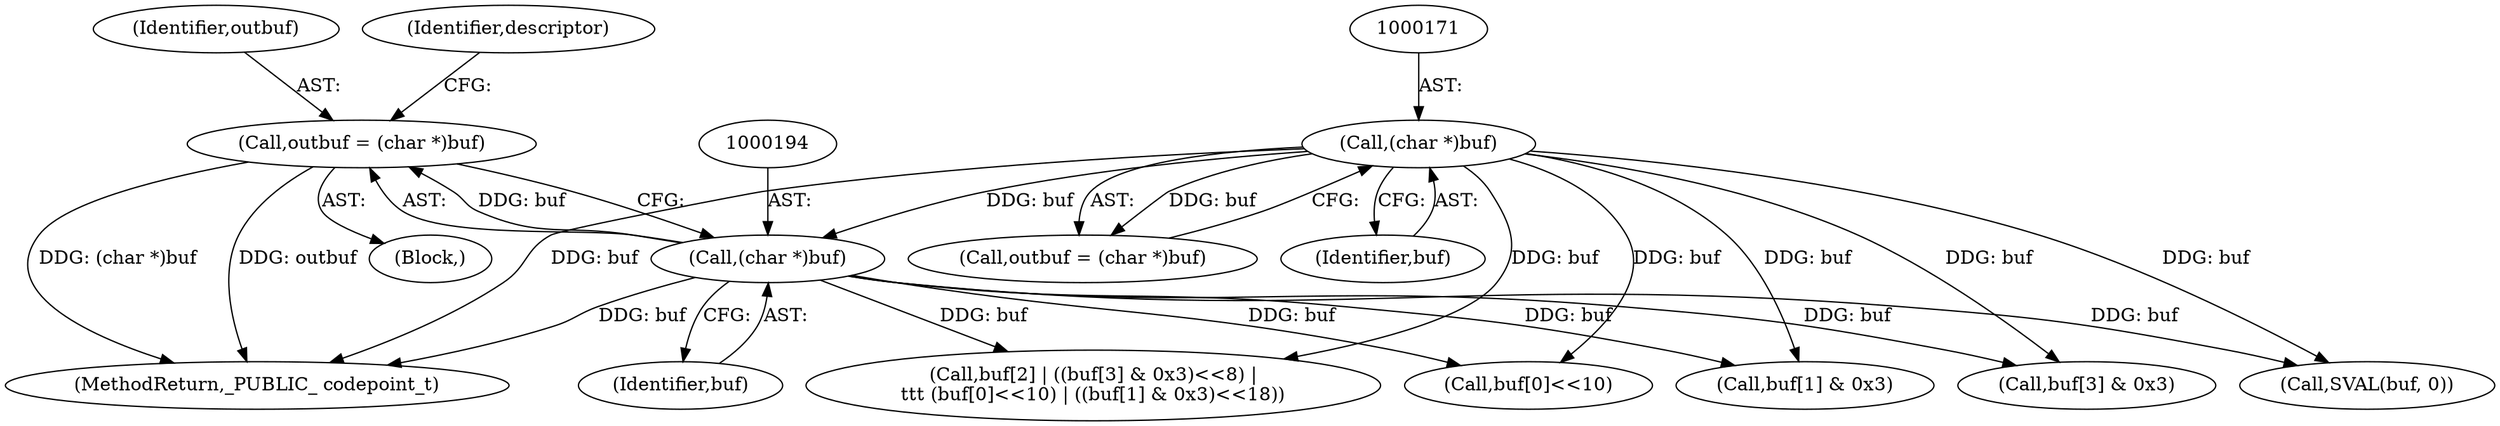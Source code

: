 digraph "0_samba_538d305de91e34a2938f5f219f18bf0e1918763f@pointer" {
"1000191" [label="(Call,outbuf = (char *)buf)"];
"1000193" [label="(Call,(char *)buf)"];
"1000170" [label="(Call,(char *)buf)"];
"1000197" [label="(Identifier,descriptor)"];
"1000170" [label="(Call,(char *)buf)"];
"1000283" [label="(MethodReturn,_PUBLIC_ codepoint_t)"];
"1000191" [label="(Call,outbuf = (char *)buf)"];
"1000275" [label="(Call,buf[1] & 0x3)"];
"1000269" [label="(Call,buf[0]<<10)"];
"1000187" [label="(Block,)"];
"1000243" [label="(Call,SVAL(buf, 0))"];
"1000195" [label="(Identifier,buf)"];
"1000192" [label="(Identifier,outbuf)"];
"1000262" [label="(Call,buf[3] & 0x3)"];
"1000168" [label="(Call,outbuf = (char *)buf)"];
"1000193" [label="(Call,(char *)buf)"];
"1000256" [label="(Call,buf[2] | ((buf[3] & 0x3)<<8) |\n\t\t\t (buf[0]<<10) | ((buf[1] & 0x3)<<18))"];
"1000172" [label="(Identifier,buf)"];
"1000191" -> "1000187"  [label="AST: "];
"1000191" -> "1000193"  [label="CFG: "];
"1000192" -> "1000191"  [label="AST: "];
"1000193" -> "1000191"  [label="AST: "];
"1000197" -> "1000191"  [label="CFG: "];
"1000191" -> "1000283"  [label="DDG: (char *)buf"];
"1000191" -> "1000283"  [label="DDG: outbuf"];
"1000193" -> "1000191"  [label="DDG: buf"];
"1000193" -> "1000195"  [label="CFG: "];
"1000194" -> "1000193"  [label="AST: "];
"1000195" -> "1000193"  [label="AST: "];
"1000193" -> "1000283"  [label="DDG: buf"];
"1000170" -> "1000193"  [label="DDG: buf"];
"1000193" -> "1000243"  [label="DDG: buf"];
"1000193" -> "1000256"  [label="DDG: buf"];
"1000193" -> "1000262"  [label="DDG: buf"];
"1000193" -> "1000269"  [label="DDG: buf"];
"1000193" -> "1000275"  [label="DDG: buf"];
"1000170" -> "1000168"  [label="AST: "];
"1000170" -> "1000172"  [label="CFG: "];
"1000171" -> "1000170"  [label="AST: "];
"1000172" -> "1000170"  [label="AST: "];
"1000168" -> "1000170"  [label="CFG: "];
"1000170" -> "1000283"  [label="DDG: buf"];
"1000170" -> "1000168"  [label="DDG: buf"];
"1000170" -> "1000243"  [label="DDG: buf"];
"1000170" -> "1000256"  [label="DDG: buf"];
"1000170" -> "1000262"  [label="DDG: buf"];
"1000170" -> "1000269"  [label="DDG: buf"];
"1000170" -> "1000275"  [label="DDG: buf"];
}
